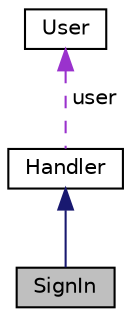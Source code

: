 digraph "SignIn"
{
 // LATEX_PDF_SIZE
  edge [fontname="Helvetica",fontsize="10",labelfontname="Helvetica",labelfontsize="10"];
  node [fontname="Helvetica",fontsize="10",shape=record];
  Node1 [label="SignIn",height=0.2,width=0.4,color="black", fillcolor="grey75", style="filled", fontcolor="black",tooltip="The SignIn class for handling sign-in requests."];
  Node2 -> Node1 [dir="back",color="midnightblue",fontsize="10",style="solid"];
  Node2 [label="Handler",height=0.2,width=0.4,color="black", fillcolor="white", style="filled",URL="$classHandler.html",tooltip="The Handler class for handling requests."];
  Node3 -> Node2 [dir="back",color="darkorchid3",fontsize="10",style="dashed",label=" user" ];
  Node3 [label="User",height=0.2,width=0.4,color="black", fillcolor="white", style="filled",URL="$classUser.html",tooltip="The User class for representing a user."];
}
